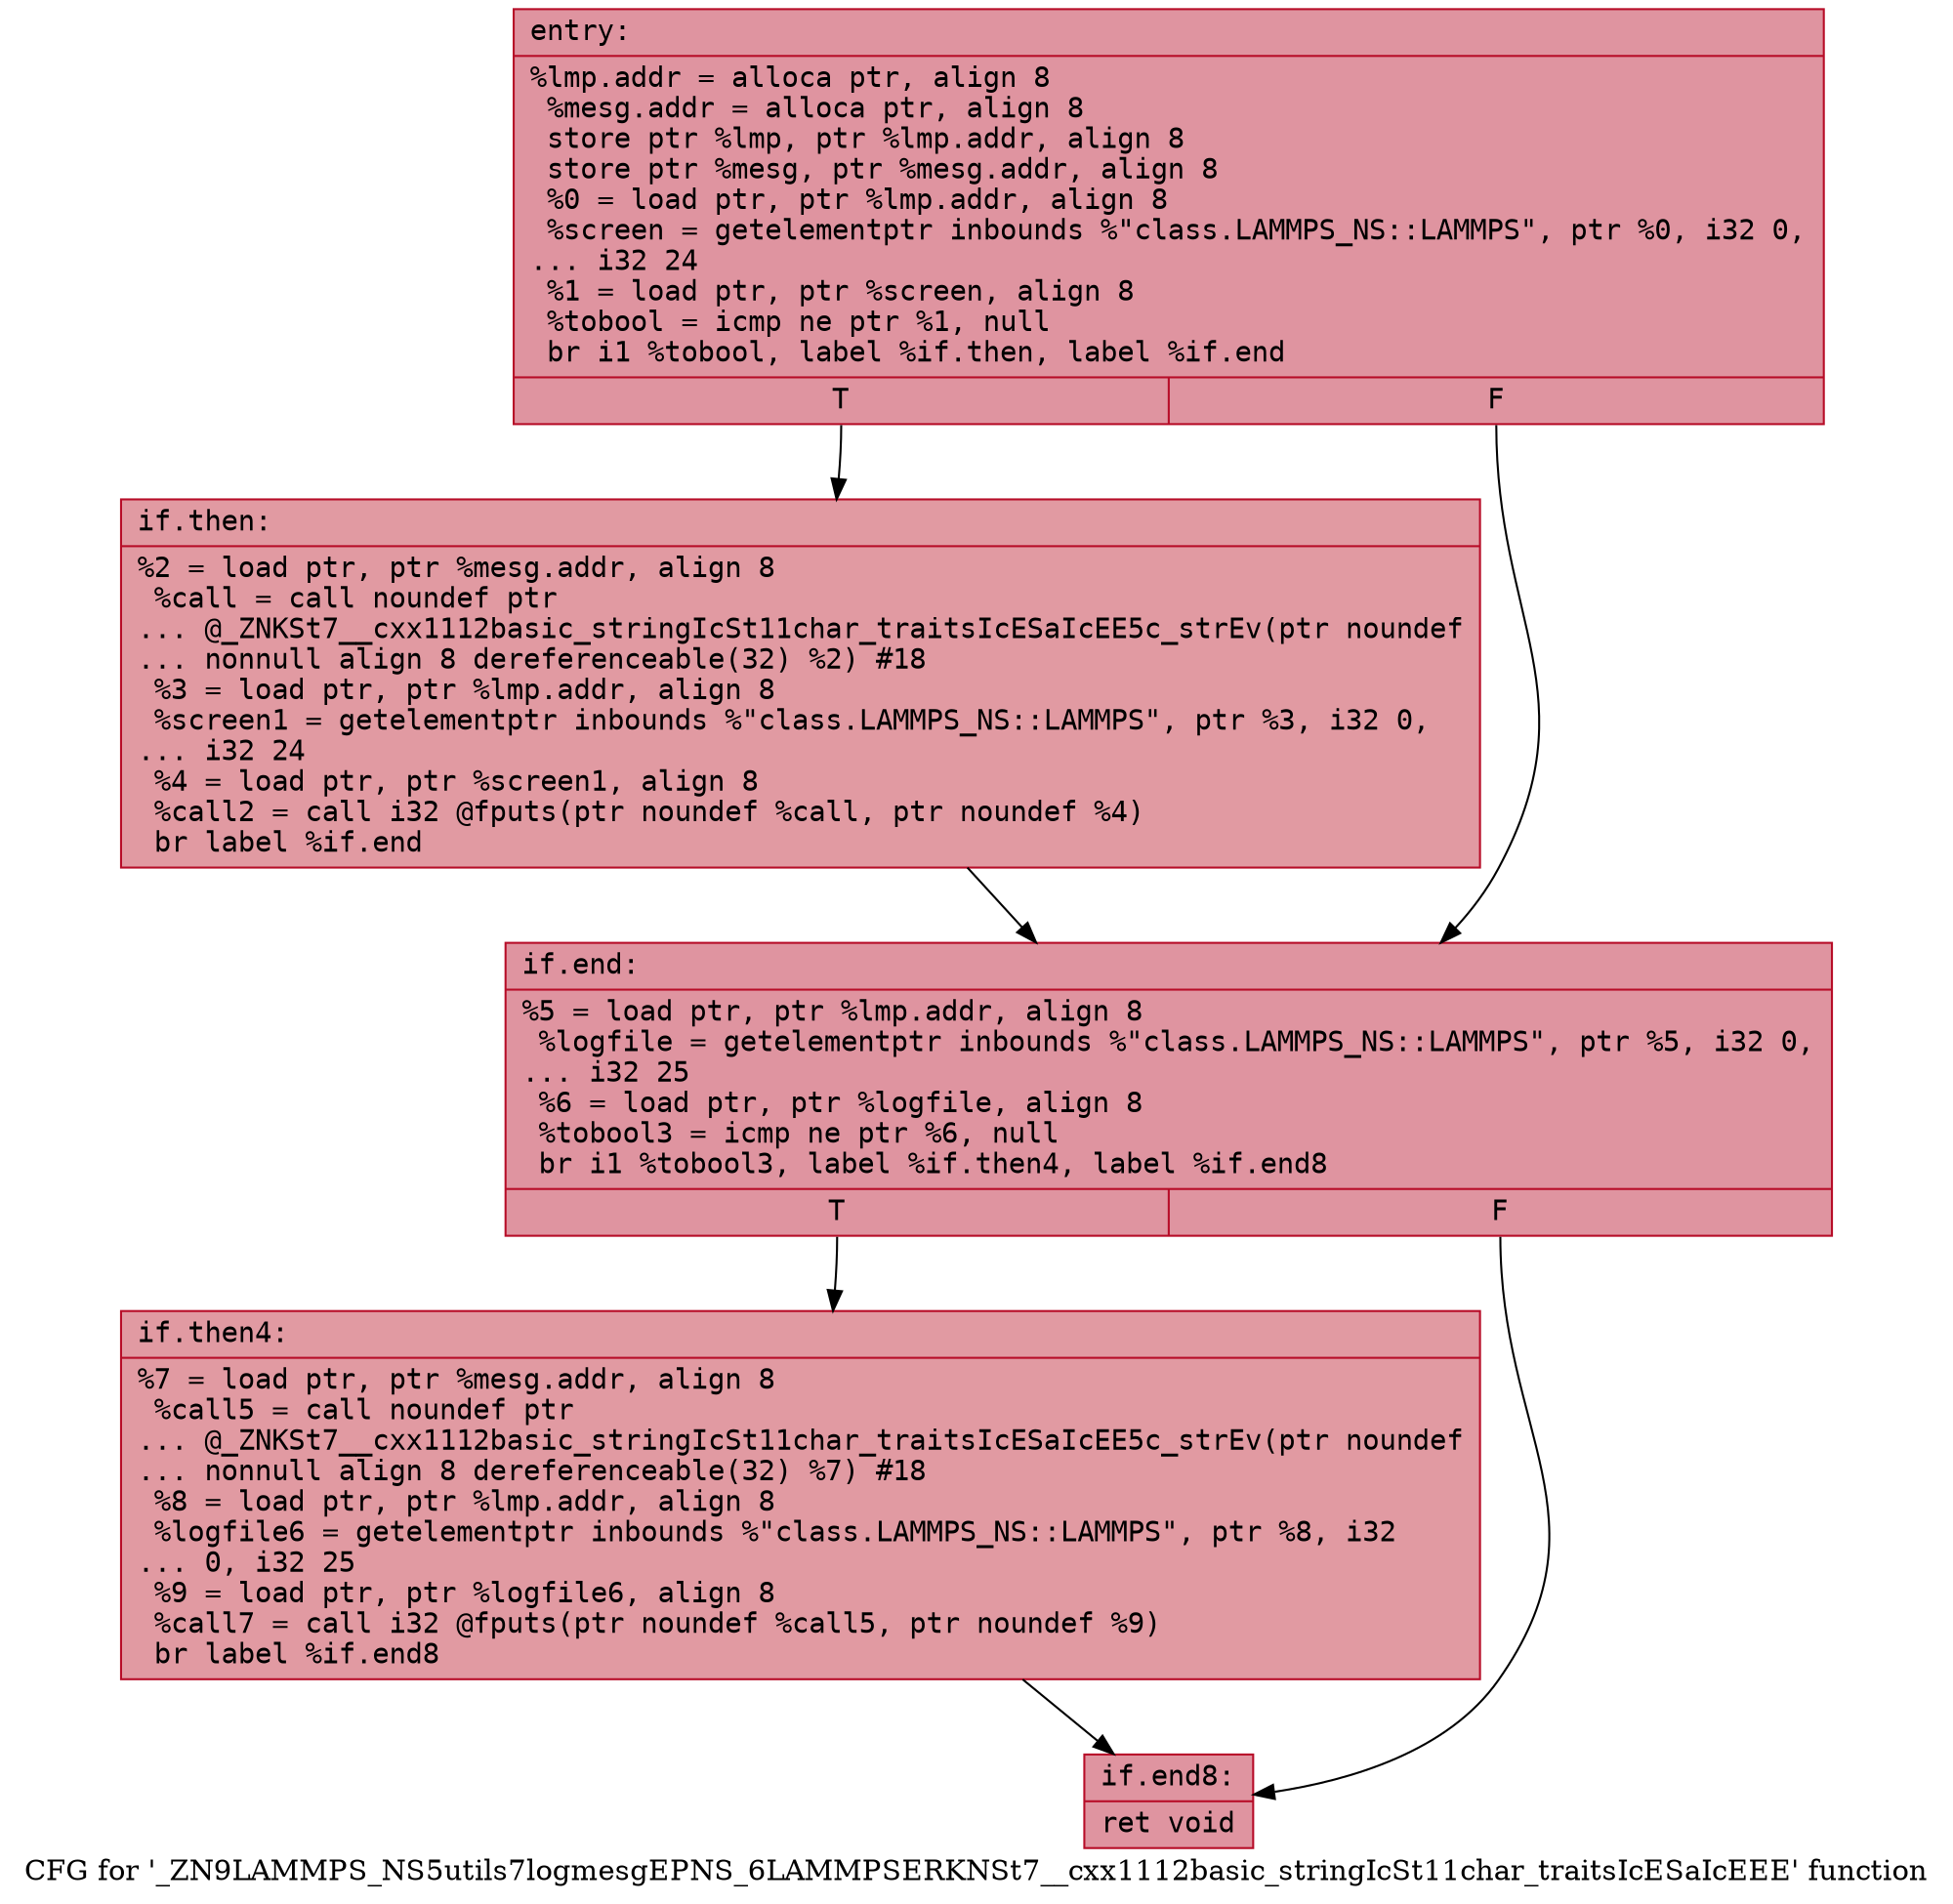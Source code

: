 digraph "CFG for '_ZN9LAMMPS_NS5utils7logmesgEPNS_6LAMMPSERKNSt7__cxx1112basic_stringIcSt11char_traitsIcESaIcEEE' function" {
	label="CFG for '_ZN9LAMMPS_NS5utils7logmesgEPNS_6LAMMPSERKNSt7__cxx1112basic_stringIcSt11char_traitsIcESaIcEEE' function";

	Node0x5584164c3dc0 [shape=record,color="#b70d28ff", style=filled, fillcolor="#b70d2870" fontname="Courier",label="{entry:\l|  %lmp.addr = alloca ptr, align 8\l  %mesg.addr = alloca ptr, align 8\l  store ptr %lmp, ptr %lmp.addr, align 8\l  store ptr %mesg, ptr %mesg.addr, align 8\l  %0 = load ptr, ptr %lmp.addr, align 8\l  %screen = getelementptr inbounds %\"class.LAMMPS_NS::LAMMPS\", ptr %0, i32 0,\l... i32 24\l  %1 = load ptr, ptr %screen, align 8\l  %tobool = icmp ne ptr %1, null\l  br i1 %tobool, label %if.then, label %if.end\l|{<s0>T|<s1>F}}"];
	Node0x5584164c3dc0:s0 -> Node0x5584164c4610[tooltip="entry -> if.then\nProbability 62.50%" ];
	Node0x5584164c3dc0:s1 -> Node0x5584164c4680[tooltip="entry -> if.end\nProbability 37.50%" ];
	Node0x5584164c4610 [shape=record,color="#b70d28ff", style=filled, fillcolor="#bb1b2c70" fontname="Courier",label="{if.then:\l|  %2 = load ptr, ptr %mesg.addr, align 8\l  %call = call noundef ptr\l... @_ZNKSt7__cxx1112basic_stringIcSt11char_traitsIcESaIcEE5c_strEv(ptr noundef\l... nonnull align 8 dereferenceable(32) %2) #18\l  %3 = load ptr, ptr %lmp.addr, align 8\l  %screen1 = getelementptr inbounds %\"class.LAMMPS_NS::LAMMPS\", ptr %3, i32 0,\l... i32 24\l  %4 = load ptr, ptr %screen1, align 8\l  %call2 = call i32 @fputs(ptr noundef %call, ptr noundef %4)\l  br label %if.end\l}"];
	Node0x5584164c4610 -> Node0x5584164c4680[tooltip="if.then -> if.end\nProbability 100.00%" ];
	Node0x5584164c4680 [shape=record,color="#b70d28ff", style=filled, fillcolor="#b70d2870" fontname="Courier",label="{if.end:\l|  %5 = load ptr, ptr %lmp.addr, align 8\l  %logfile = getelementptr inbounds %\"class.LAMMPS_NS::LAMMPS\", ptr %5, i32 0,\l... i32 25\l  %6 = load ptr, ptr %logfile, align 8\l  %tobool3 = icmp ne ptr %6, null\l  br i1 %tobool3, label %if.then4, label %if.end8\l|{<s0>T|<s1>F}}"];
	Node0x5584164c4680:s0 -> Node0x5584164c51a0[tooltip="if.end -> if.then4\nProbability 62.50%" ];
	Node0x5584164c4680:s1 -> Node0x5584164c5220[tooltip="if.end -> if.end8\nProbability 37.50%" ];
	Node0x5584164c51a0 [shape=record,color="#b70d28ff", style=filled, fillcolor="#bb1b2c70" fontname="Courier",label="{if.then4:\l|  %7 = load ptr, ptr %mesg.addr, align 8\l  %call5 = call noundef ptr\l... @_ZNKSt7__cxx1112basic_stringIcSt11char_traitsIcESaIcEE5c_strEv(ptr noundef\l... nonnull align 8 dereferenceable(32) %7) #18\l  %8 = load ptr, ptr %lmp.addr, align 8\l  %logfile6 = getelementptr inbounds %\"class.LAMMPS_NS::LAMMPS\", ptr %8, i32\l... 0, i32 25\l  %9 = load ptr, ptr %logfile6, align 8\l  %call7 = call i32 @fputs(ptr noundef %call5, ptr noundef %9)\l  br label %if.end8\l}"];
	Node0x5584164c51a0 -> Node0x5584164c5220[tooltip="if.then4 -> if.end8\nProbability 100.00%" ];
	Node0x5584164c5220 [shape=record,color="#b70d28ff", style=filled, fillcolor="#b70d2870" fontname="Courier",label="{if.end8:\l|  ret void\l}"];
}
